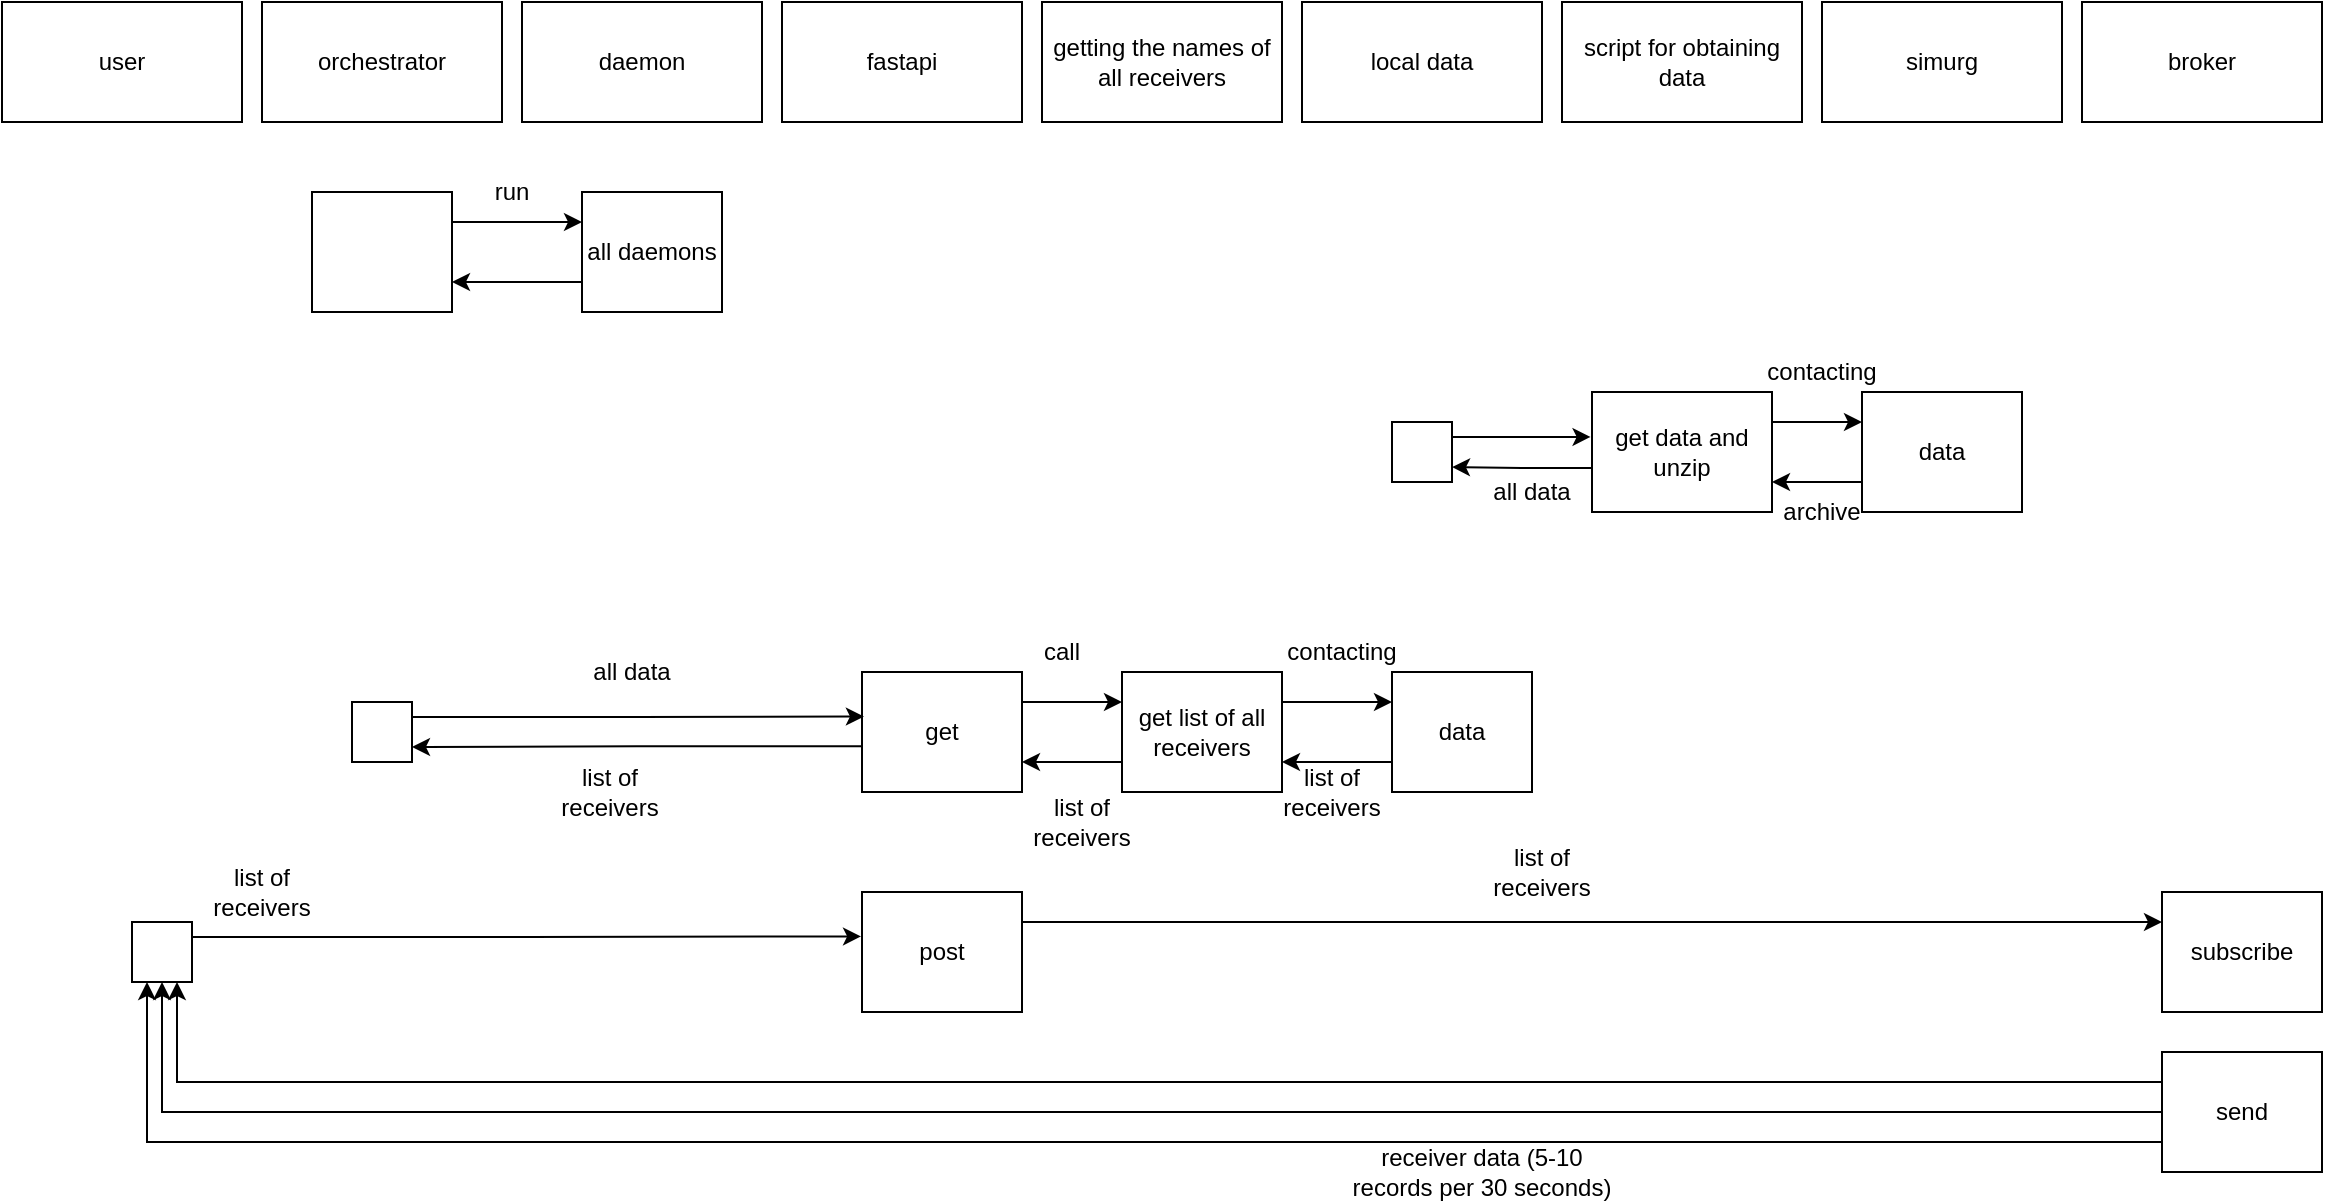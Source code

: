 <mxfile version="24.6.2" type="device">
  <diagram name="Страница — 1" id="1u7yKC2s3n-VRhKvgMxK">
    <mxGraphModel dx="1606" dy="711" grid="1" gridSize="10" guides="1" tooltips="1" connect="1" arrows="1" fold="1" page="1" pageScale="1" pageWidth="827" pageHeight="1169" math="0" shadow="0">
      <root>
        <mxCell id="0" />
        <mxCell id="1" parent="0" />
        <mxCell id="rr4AH4ZkMHZlDi_O2DfC-1" value="user" style="rounded=0;whiteSpace=wrap;html=1;" parent="1" vertex="1">
          <mxGeometry x="140" y="130" width="120" height="60" as="geometry" />
        </mxCell>
        <mxCell id="rr4AH4ZkMHZlDi_O2DfC-2" value="fastapi" style="rounded=0;whiteSpace=wrap;html=1;" parent="1" vertex="1">
          <mxGeometry x="530" y="130" width="120" height="60" as="geometry" />
        </mxCell>
        <mxCell id="rr4AH4ZkMHZlDi_O2DfC-3" value="local data" style="rounded=0;whiteSpace=wrap;html=1;" parent="1" vertex="1">
          <mxGeometry x="790" y="130" width="120" height="60" as="geometry" />
        </mxCell>
        <mxCell id="rr4AH4ZkMHZlDi_O2DfC-4" value="getting the names of all receivers" style="rounded=0;whiteSpace=wrap;html=1;" parent="1" vertex="1">
          <mxGeometry x="660" y="130" width="120" height="60" as="geometry" />
        </mxCell>
        <mxCell id="rr4AH4ZkMHZlDi_O2DfC-5" value="script for obtaining data" style="rounded=0;whiteSpace=wrap;html=1;" parent="1" vertex="1">
          <mxGeometry x="920" y="130" width="120" height="60" as="geometry" />
        </mxCell>
        <mxCell id="rr4AH4ZkMHZlDi_O2DfC-6" value="simurg" style="rounded=0;whiteSpace=wrap;html=1;" parent="1" vertex="1">
          <mxGeometry x="1050" y="130" width="120" height="60" as="geometry" />
        </mxCell>
        <mxCell id="rr4AH4ZkMHZlDi_O2DfC-7" value="broker" style="rounded=0;whiteSpace=wrap;html=1;" parent="1" vertex="1">
          <mxGeometry x="1180" y="130" width="120" height="60" as="geometry" />
        </mxCell>
        <mxCell id="rr4AH4ZkMHZlDi_O2DfC-52" style="edgeStyle=orthogonalEdgeStyle;rounded=0;orthogonalLoop=1;jettySize=auto;html=1;entryX=1;entryY=0.75;entryDx=0;entryDy=0;exitX=0.001;exitY=0.633;exitDx=0;exitDy=0;exitPerimeter=0;" parent="1" source="rr4AH4ZkMHZlDi_O2DfC-9" target="rr4AH4ZkMHZlDi_O2DfC-8" edge="1">
          <mxGeometry relative="1" as="geometry">
            <mxPoint x="910.0" y="362.523" as="targetPoint" />
            <mxPoint x="880" y="380" as="sourcePoint" />
          </mxGeometry>
        </mxCell>
        <mxCell id="rr4AH4ZkMHZlDi_O2DfC-8" value="" style="whiteSpace=wrap;html=1;aspect=fixed;" parent="1" vertex="1">
          <mxGeometry x="835" y="340" width="30" height="30" as="geometry" />
        </mxCell>
        <mxCell id="rr4AH4ZkMHZlDi_O2DfC-11" style="edgeStyle=orthogonalEdgeStyle;rounded=0;orthogonalLoop=1;jettySize=auto;html=1;exitX=1;exitY=0.25;exitDx=0;exitDy=0;entryX=0;entryY=0.25;entryDx=0;entryDy=0;" parent="1" source="rr4AH4ZkMHZlDi_O2DfC-9" target="rr4AH4ZkMHZlDi_O2DfC-10" edge="1">
          <mxGeometry relative="1" as="geometry" />
        </mxCell>
        <mxCell id="rr4AH4ZkMHZlDi_O2DfC-9" value="get data and unzip" style="rounded=0;whiteSpace=wrap;html=1;" parent="1" vertex="1">
          <mxGeometry x="935" y="325" width="90" height="60" as="geometry" />
        </mxCell>
        <mxCell id="rr4AH4ZkMHZlDi_O2DfC-27" style="edgeStyle=orthogonalEdgeStyle;rounded=0;orthogonalLoop=1;jettySize=auto;html=1;exitX=0;exitY=0.75;exitDx=0;exitDy=0;entryX=1;entryY=0.75;entryDx=0;entryDy=0;" parent="1" source="rr4AH4ZkMHZlDi_O2DfC-10" target="rr4AH4ZkMHZlDi_O2DfC-9" edge="1">
          <mxGeometry relative="1" as="geometry" />
        </mxCell>
        <mxCell id="rr4AH4ZkMHZlDi_O2DfC-10" value="data" style="rounded=0;whiteSpace=wrap;html=1;" parent="1" vertex="1">
          <mxGeometry x="1070" y="325" width="80" height="60" as="geometry" />
        </mxCell>
        <mxCell id="rr4AH4ZkMHZlDi_O2DfC-13" value="contacting" style="text;html=1;align=center;verticalAlign=middle;whiteSpace=wrap;rounded=0;" parent="1" vertex="1">
          <mxGeometry x="1020" y="300" width="60" height="30" as="geometry" />
        </mxCell>
        <mxCell id="rr4AH4ZkMHZlDi_O2DfC-14" value="archive" style="text;html=1;align=center;verticalAlign=middle;whiteSpace=wrap;rounded=0;" parent="1" vertex="1">
          <mxGeometry x="1025" y="370" width="50" height="30" as="geometry" />
        </mxCell>
        <mxCell id="rr4AH4ZkMHZlDi_O2DfC-31" style="edgeStyle=orthogonalEdgeStyle;rounded=0;orthogonalLoop=1;jettySize=auto;html=1;entryX=1;entryY=0.75;entryDx=0;entryDy=0;exitX=-0.002;exitY=0.618;exitDx=0;exitDy=0;exitPerimeter=0;" parent="1" source="rr4AH4ZkMHZlDi_O2DfC-24" target="rr4AH4ZkMHZlDi_O2DfC-15" edge="1">
          <mxGeometry relative="1" as="geometry">
            <mxPoint x="270" y="502.462" as="targetPoint" />
            <mxPoint x="260" y="540" as="sourcePoint" />
          </mxGeometry>
        </mxCell>
        <mxCell id="rr4AH4ZkMHZlDi_O2DfC-15" value="" style="whiteSpace=wrap;html=1;aspect=fixed;" parent="1" vertex="1">
          <mxGeometry x="315" y="480" width="30" height="30" as="geometry" />
        </mxCell>
        <mxCell id="rr4AH4ZkMHZlDi_O2DfC-16" style="edgeStyle=orthogonalEdgeStyle;rounded=0;orthogonalLoop=1;jettySize=auto;html=1;exitX=1;exitY=0.25;exitDx=0;exitDy=0;entryX=0;entryY=0.25;entryDx=0;entryDy=0;" parent="1" source="rr4AH4ZkMHZlDi_O2DfC-18" target="rr4AH4ZkMHZlDi_O2DfC-19" edge="1">
          <mxGeometry relative="1" as="geometry" />
        </mxCell>
        <mxCell id="rr4AH4ZkMHZlDi_O2DfC-29" style="edgeStyle=orthogonalEdgeStyle;rounded=0;orthogonalLoop=1;jettySize=auto;html=1;exitX=0;exitY=0.75;exitDx=0;exitDy=0;entryX=1;entryY=0.75;entryDx=0;entryDy=0;" parent="1" source="rr4AH4ZkMHZlDi_O2DfC-18" target="rr4AH4ZkMHZlDi_O2DfC-24" edge="1">
          <mxGeometry relative="1" as="geometry" />
        </mxCell>
        <mxCell id="rr4AH4ZkMHZlDi_O2DfC-18" value="get list of all receivers" style="rounded=0;whiteSpace=wrap;html=1;" parent="1" vertex="1">
          <mxGeometry x="700" y="465" width="80" height="60" as="geometry" />
        </mxCell>
        <mxCell id="rr4AH4ZkMHZlDi_O2DfC-28" style="edgeStyle=orthogonalEdgeStyle;rounded=0;orthogonalLoop=1;jettySize=auto;html=1;exitX=0;exitY=0.75;exitDx=0;exitDy=0;entryX=1;entryY=0.75;entryDx=0;entryDy=0;" parent="1" source="rr4AH4ZkMHZlDi_O2DfC-19" target="rr4AH4ZkMHZlDi_O2DfC-18" edge="1">
          <mxGeometry relative="1" as="geometry" />
        </mxCell>
        <mxCell id="rr4AH4ZkMHZlDi_O2DfC-19" value="data" style="rounded=0;whiteSpace=wrap;html=1;" parent="1" vertex="1">
          <mxGeometry x="835" y="465" width="70" height="60" as="geometry" />
        </mxCell>
        <mxCell id="rr4AH4ZkMHZlDi_O2DfC-20" value="contacting" style="text;html=1;align=center;verticalAlign=middle;whiteSpace=wrap;rounded=0;" parent="1" vertex="1">
          <mxGeometry x="780" y="440" width="60" height="30" as="geometry" />
        </mxCell>
        <mxCell id="rr4AH4ZkMHZlDi_O2DfC-21" value="list of receivers" style="text;html=1;align=center;verticalAlign=middle;whiteSpace=wrap;rounded=0;" parent="1" vertex="1">
          <mxGeometry x="775" y="510" width="60" height="30" as="geometry" />
        </mxCell>
        <mxCell id="rr4AH4ZkMHZlDi_O2DfC-26" style="edgeStyle=orthogonalEdgeStyle;rounded=0;orthogonalLoop=1;jettySize=auto;html=1;exitX=1;exitY=0.25;exitDx=0;exitDy=0;entryX=0;entryY=0.25;entryDx=0;entryDy=0;" parent="1" source="rr4AH4ZkMHZlDi_O2DfC-24" target="rr4AH4ZkMHZlDi_O2DfC-18" edge="1">
          <mxGeometry relative="1" as="geometry" />
        </mxCell>
        <mxCell id="rr4AH4ZkMHZlDi_O2DfC-24" value="get" style="rounded=0;whiteSpace=wrap;html=1;" parent="1" vertex="1">
          <mxGeometry x="570" y="465" width="80" height="60" as="geometry" />
        </mxCell>
        <mxCell id="rr4AH4ZkMHZlDi_O2DfC-30" style="edgeStyle=orthogonalEdgeStyle;rounded=0;orthogonalLoop=1;jettySize=auto;html=1;exitX=1;exitY=0.25;exitDx=0;exitDy=0;entryX=0.012;entryY=0.371;entryDx=0;entryDy=0;entryPerimeter=0;" parent="1" source="rr4AH4ZkMHZlDi_O2DfC-15" target="rr4AH4ZkMHZlDi_O2DfC-24" edge="1">
          <mxGeometry relative="1" as="geometry" />
        </mxCell>
        <mxCell id="rr4AH4ZkMHZlDi_O2DfC-32" value="list of receivers" style="text;html=1;align=center;verticalAlign=middle;whiteSpace=wrap;rounded=0;" parent="1" vertex="1">
          <mxGeometry x="650" y="525" width="60" height="30" as="geometry" />
        </mxCell>
        <mxCell id="rr4AH4ZkMHZlDi_O2DfC-33" value="call" style="text;html=1;align=center;verticalAlign=middle;whiteSpace=wrap;rounded=0;" parent="1" vertex="1">
          <mxGeometry x="640" y="440" width="60" height="30" as="geometry" />
        </mxCell>
        <mxCell id="rr4AH4ZkMHZlDi_O2DfC-36" value="list of receivers" style="text;html=1;align=center;verticalAlign=middle;whiteSpace=wrap;rounded=0;" parent="1" vertex="1">
          <mxGeometry x="414" y="510" width="60" height="30" as="geometry" />
        </mxCell>
        <mxCell id="rr4AH4ZkMHZlDi_O2DfC-37" value="" style="whiteSpace=wrap;html=1;aspect=fixed;" parent="1" vertex="1">
          <mxGeometry x="205" y="590" width="30" height="30" as="geometry" />
        </mxCell>
        <mxCell id="rr4AH4ZkMHZlDi_O2DfC-38" value="subscribe" style="rounded=0;whiteSpace=wrap;html=1;" parent="1" vertex="1">
          <mxGeometry x="1220" y="575" width="80" height="60" as="geometry" />
        </mxCell>
        <mxCell id="rr4AH4ZkMHZlDi_O2DfC-46" style="edgeStyle=orthogonalEdgeStyle;rounded=0;orthogonalLoop=1;jettySize=auto;html=1;exitX=0;exitY=0.25;exitDx=0;exitDy=0;entryX=0.75;entryY=1;entryDx=0;entryDy=0;" parent="1" source="rr4AH4ZkMHZlDi_O2DfC-39" target="rr4AH4ZkMHZlDi_O2DfC-37" edge="1">
          <mxGeometry relative="1" as="geometry" />
        </mxCell>
        <mxCell id="rr4AH4ZkMHZlDi_O2DfC-47" style="edgeStyle=orthogonalEdgeStyle;rounded=0;orthogonalLoop=1;jettySize=auto;html=1;exitX=0;exitY=0.5;exitDx=0;exitDy=0;entryX=0.5;entryY=1;entryDx=0;entryDy=0;" parent="1" source="rr4AH4ZkMHZlDi_O2DfC-39" target="rr4AH4ZkMHZlDi_O2DfC-37" edge="1">
          <mxGeometry relative="1" as="geometry">
            <mxPoint x="250" y="710" as="targetPoint" />
          </mxGeometry>
        </mxCell>
        <mxCell id="rr4AH4ZkMHZlDi_O2DfC-48" style="edgeStyle=orthogonalEdgeStyle;rounded=0;orthogonalLoop=1;jettySize=auto;html=1;exitX=0;exitY=0.75;exitDx=0;exitDy=0;entryX=0.25;entryY=1;entryDx=0;entryDy=0;" parent="1" source="rr4AH4ZkMHZlDi_O2DfC-39" target="rr4AH4ZkMHZlDi_O2DfC-37" edge="1">
          <mxGeometry relative="1" as="geometry" />
        </mxCell>
        <mxCell id="rr4AH4ZkMHZlDi_O2DfC-39" value="send" style="rounded=0;whiteSpace=wrap;html=1;" parent="1" vertex="1">
          <mxGeometry x="1220" y="655" width="80" height="60" as="geometry" />
        </mxCell>
        <mxCell id="rr4AH4ZkMHZlDi_O2DfC-41" style="edgeStyle=orthogonalEdgeStyle;rounded=0;orthogonalLoop=1;jettySize=auto;html=1;exitX=1;exitY=0.25;exitDx=0;exitDy=0;entryX=0;entryY=0.25;entryDx=0;entryDy=0;" parent="1" source="rr4AH4ZkMHZlDi_O2DfC-40" target="rr4AH4ZkMHZlDi_O2DfC-38" edge="1">
          <mxGeometry relative="1" as="geometry" />
        </mxCell>
        <mxCell id="rr4AH4ZkMHZlDi_O2DfC-40" value="post" style="rounded=0;whiteSpace=wrap;html=1;" parent="1" vertex="1">
          <mxGeometry x="570" y="575" width="80" height="60" as="geometry" />
        </mxCell>
        <mxCell id="rr4AH4ZkMHZlDi_O2DfC-43" style="edgeStyle=orthogonalEdgeStyle;rounded=0;orthogonalLoop=1;jettySize=auto;html=1;exitX=1;exitY=0.25;exitDx=0;exitDy=0;entryX=-0.006;entryY=0.37;entryDx=0;entryDy=0;entryPerimeter=0;" parent="1" source="rr4AH4ZkMHZlDi_O2DfC-37" target="rr4AH4ZkMHZlDi_O2DfC-40" edge="1">
          <mxGeometry relative="1" as="geometry" />
        </mxCell>
        <mxCell id="rr4AH4ZkMHZlDi_O2DfC-44" value="list of receivers" style="text;html=1;align=center;verticalAlign=middle;whiteSpace=wrap;rounded=0;" parent="1" vertex="1">
          <mxGeometry x="240" y="560" width="60" height="30" as="geometry" />
        </mxCell>
        <mxCell id="rr4AH4ZkMHZlDi_O2DfC-45" value="list of receivers" style="text;html=1;align=center;verticalAlign=middle;whiteSpace=wrap;rounded=0;" parent="1" vertex="1">
          <mxGeometry x="880" y="550" width="60" height="30" as="geometry" />
        </mxCell>
        <mxCell id="rr4AH4ZkMHZlDi_O2DfC-49" value="receiver data (5-10 records per 30 seconds)" style="text;html=1;align=center;verticalAlign=middle;whiteSpace=wrap;rounded=0;" parent="1" vertex="1">
          <mxGeometry x="810" y="700" width="140" height="30" as="geometry" />
        </mxCell>
        <mxCell id="rr4AH4ZkMHZlDi_O2DfC-51" style="edgeStyle=orthogonalEdgeStyle;rounded=0;orthogonalLoop=1;jettySize=auto;html=1;exitX=1;exitY=0.25;exitDx=0;exitDy=0;entryX=-0.008;entryY=0.374;entryDx=0;entryDy=0;entryPerimeter=0;" parent="1" source="rr4AH4ZkMHZlDi_O2DfC-8" target="rr4AH4ZkMHZlDi_O2DfC-9" edge="1">
          <mxGeometry relative="1" as="geometry" />
        </mxCell>
        <mxCell id="rr4AH4ZkMHZlDi_O2DfC-53" value="all data" style="text;html=1;align=center;verticalAlign=middle;whiteSpace=wrap;rounded=0;" parent="1" vertex="1">
          <mxGeometry x="875" y="360" width="60" height="30" as="geometry" />
        </mxCell>
        <mxCell id="5FKf4M3JCoG3gtkXNZtj-1" value="&lt;div&gt;&lt;span style=&quot;background-color: initial;&quot;&gt;orchestrator&lt;/span&gt;&lt;br&gt;&lt;/div&gt;" style="rounded=0;whiteSpace=wrap;html=1;" vertex="1" parent="1">
          <mxGeometry x="270" y="130" width="120" height="60" as="geometry" />
        </mxCell>
        <mxCell id="5FKf4M3JCoG3gtkXNZtj-2" value="daemon" style="rounded=0;whiteSpace=wrap;html=1;" vertex="1" parent="1">
          <mxGeometry x="400" y="130" width="120" height="60" as="geometry" />
        </mxCell>
        <mxCell id="5FKf4M3JCoG3gtkXNZtj-5" style="edgeStyle=orthogonalEdgeStyle;rounded=0;orthogonalLoop=1;jettySize=auto;html=1;exitX=1;exitY=0.25;exitDx=0;exitDy=0;entryX=0;entryY=0.25;entryDx=0;entryDy=0;" edge="1" parent="1" source="5FKf4M3JCoG3gtkXNZtj-3" target="5FKf4M3JCoG3gtkXNZtj-4">
          <mxGeometry relative="1" as="geometry" />
        </mxCell>
        <mxCell id="5FKf4M3JCoG3gtkXNZtj-3" value="" style="rounded=0;whiteSpace=wrap;html=1;" vertex="1" parent="1">
          <mxGeometry x="295" y="225" width="70" height="60" as="geometry" />
        </mxCell>
        <mxCell id="5FKf4M3JCoG3gtkXNZtj-8" style="edgeStyle=orthogonalEdgeStyle;rounded=0;orthogonalLoop=1;jettySize=auto;html=1;exitX=0;exitY=0.75;exitDx=0;exitDy=0;entryX=1;entryY=0.75;entryDx=0;entryDy=0;" edge="1" parent="1" source="5FKf4M3JCoG3gtkXNZtj-4" target="5FKf4M3JCoG3gtkXNZtj-3">
          <mxGeometry relative="1" as="geometry" />
        </mxCell>
        <mxCell id="5FKf4M3JCoG3gtkXNZtj-4" value="all daemons" style="rounded=0;whiteSpace=wrap;html=1;" vertex="1" parent="1">
          <mxGeometry x="430" y="225" width="70" height="60" as="geometry" />
        </mxCell>
        <mxCell id="5FKf4M3JCoG3gtkXNZtj-6" value="run" style="text;html=1;align=center;verticalAlign=middle;whiteSpace=wrap;rounded=0;" vertex="1" parent="1">
          <mxGeometry x="365" y="210" width="60" height="30" as="geometry" />
        </mxCell>
        <mxCell id="5FKf4M3JCoG3gtkXNZtj-10" value="all data" style="text;html=1;align=center;verticalAlign=middle;whiteSpace=wrap;rounded=0;" vertex="1" parent="1">
          <mxGeometry x="425" y="450" width="60" height="30" as="geometry" />
        </mxCell>
      </root>
    </mxGraphModel>
  </diagram>
</mxfile>
